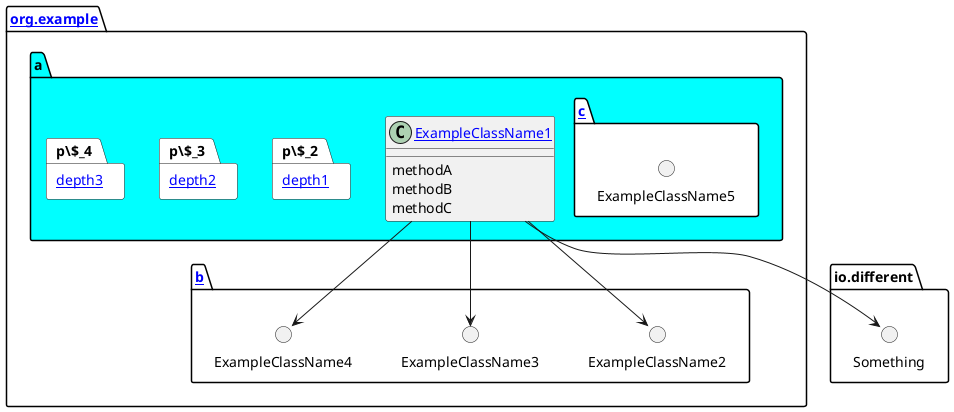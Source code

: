 @startuml
!$pathToBase = "../../../../.."
package "[[$pathToBase/example/root/generated/example_relations.puml org.example]]" as p\$_0 #ffffff {
    package "a" #00FFFF {
        class "[[$pathToBase/src/main/org/example/a/ExampleClassName1.kt ExampleClassName1]]" as ExampleClassName1 {
            {method} methodA
            {method} methodB
            {method} methodC
        }
        package "[[$pathToBase/example/root/generated/org/example/a/c/example_relations.puml c]]" as p\$_1 #ffffff {
            circle "ExampleClassName5"
        }
        package "[[$pathToBase/example/root/generated/org/example/a/depth1/example_relations.puml depth1]]" as p\$_2 #ffffff {
        }
        package "[[$pathToBase/example/root/generated/org/example/a/depth2/example_relations.puml depth2]]" as p\$_3 #ffffff {
        }
        package "[[$pathToBase/example/root/generated/org/example/a/depth3/example_relations.puml depth3]]" as p\$_4 #ffffff {
        }
    }
    package "[[$pathToBase/example/root/generated/org/example/b/example_relations.puml b]]" as p\$_5 #ffffff {
        circle "ExampleClassName2"
        circle "ExampleClassName3"
        circle "ExampleClassName4"
    }
}
package "io.different" as p\$_6 #ffffff {
    circle "Something"
}

ExampleClassName1 -down-> ExampleClassName2
ExampleClassName1 -down-> ExampleClassName3
ExampleClassName1 -down-> ExampleClassName4
ExampleClassName1 -down-> Something
@enduml
